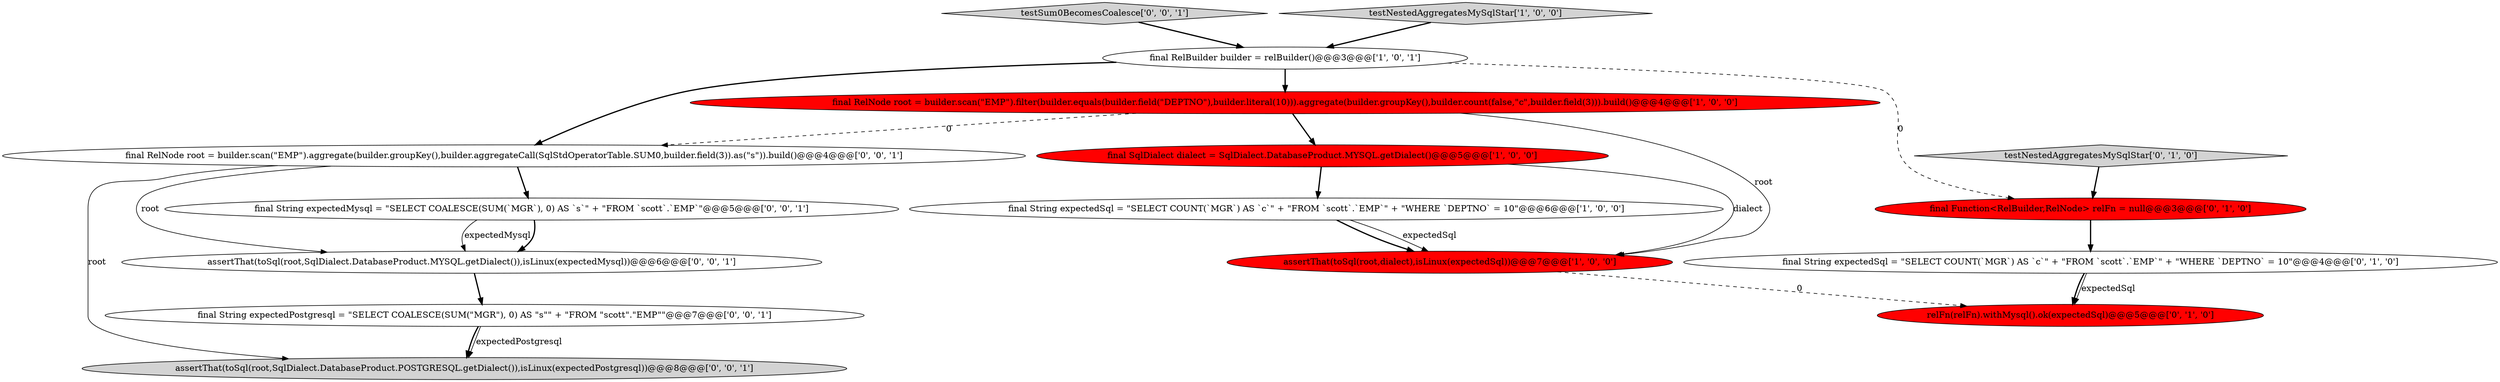 digraph {
14 [style = filled, label = "testSum0BecomesCoalesce['0', '0', '1']", fillcolor = lightgray, shape = diamond image = "AAA0AAABBB3BBB"];
0 [style = filled, label = "final SqlDialect dialect = SqlDialect.DatabaseProduct.MYSQL.getDialect()@@@5@@@['1', '0', '0']", fillcolor = red, shape = ellipse image = "AAA1AAABBB1BBB"];
3 [style = filled, label = "final String expectedSql = \"SELECT COUNT(`MGR`) AS `c`\" + \"FROM `scott`.`EMP`\" + \"WHERE `DEPTNO` = 10\"@@@6@@@['1', '0', '0']", fillcolor = white, shape = ellipse image = "AAA0AAABBB1BBB"];
1 [style = filled, label = "final RelNode root = builder.scan(\"EMP\").filter(builder.equals(builder.field(\"DEPTNO\"),builder.literal(10))).aggregate(builder.groupKey(),builder.count(false,\"c\",builder.field(3))).build()@@@4@@@['1', '0', '0']", fillcolor = red, shape = ellipse image = "AAA1AAABBB1BBB"];
13 [style = filled, label = "final RelNode root = builder.scan(\"EMP\").aggregate(builder.groupKey(),builder.aggregateCall(SqlStdOperatorTable.SUM0,builder.field(3)).as(\"s\")).build()@@@4@@@['0', '0', '1']", fillcolor = white, shape = ellipse image = "AAA0AAABBB3BBB"];
4 [style = filled, label = "assertThat(toSql(root,dialect),isLinux(expectedSql))@@@7@@@['1', '0', '0']", fillcolor = red, shape = ellipse image = "AAA1AAABBB1BBB"];
7 [style = filled, label = "final String expectedSql = \"SELECT COUNT(`MGR`) AS `c`\" + \"FROM `scott`.`EMP`\" + \"WHERE `DEPTNO` = 10\"@@@4@@@['0', '1', '0']", fillcolor = white, shape = ellipse image = "AAA0AAABBB2BBB"];
9 [style = filled, label = "relFn(relFn).withMysql().ok(expectedSql)@@@5@@@['0', '1', '0']", fillcolor = red, shape = ellipse image = "AAA1AAABBB2BBB"];
6 [style = filled, label = "final Function<RelBuilder,RelNode> relFn = null@@@3@@@['0', '1', '0']", fillcolor = red, shape = ellipse image = "AAA1AAABBB2BBB"];
10 [style = filled, label = "assertThat(toSql(root,SqlDialect.DatabaseProduct.POSTGRESQL.getDialect()),isLinux(expectedPostgresql))@@@8@@@['0', '0', '1']", fillcolor = lightgray, shape = ellipse image = "AAA0AAABBB3BBB"];
12 [style = filled, label = "final String expectedMysql = \"SELECT COALESCE(SUM(`MGR`), 0) AS `s`\" + \"FROM `scott`.`EMP`\"@@@5@@@['0', '0', '1']", fillcolor = white, shape = ellipse image = "AAA0AAABBB3BBB"];
2 [style = filled, label = "testNestedAggregatesMySqlStar['1', '0', '0']", fillcolor = lightgray, shape = diamond image = "AAA0AAABBB1BBB"];
8 [style = filled, label = "testNestedAggregatesMySqlStar['0', '1', '0']", fillcolor = lightgray, shape = diamond image = "AAA0AAABBB2BBB"];
15 [style = filled, label = "assertThat(toSql(root,SqlDialect.DatabaseProduct.MYSQL.getDialect()),isLinux(expectedMysql))@@@6@@@['0', '0', '1']", fillcolor = white, shape = ellipse image = "AAA0AAABBB3BBB"];
11 [style = filled, label = "final String expectedPostgresql = \"SELECT COALESCE(SUM(\"MGR\"), 0) AS \"s\"\" + \"FROM \"scott\".\"EMP\"\"@@@7@@@['0', '0', '1']", fillcolor = white, shape = ellipse image = "AAA0AAABBB3BBB"];
5 [style = filled, label = "final RelBuilder builder = relBuilder()@@@3@@@['1', '0', '1']", fillcolor = white, shape = ellipse image = "AAA0AAABBB1BBB"];
0->3 [style = bold, label=""];
3->4 [style = solid, label="expectedSql"];
1->4 [style = solid, label="root"];
11->10 [style = solid, label="expectedPostgresql"];
12->15 [style = solid, label="expectedMysql"];
12->15 [style = bold, label=""];
8->6 [style = bold, label=""];
1->0 [style = bold, label=""];
0->4 [style = solid, label="dialect"];
3->4 [style = bold, label=""];
1->13 [style = dashed, label="0"];
7->9 [style = bold, label=""];
5->1 [style = bold, label=""];
4->9 [style = dashed, label="0"];
13->10 [style = solid, label="root"];
13->12 [style = bold, label=""];
15->11 [style = bold, label=""];
5->6 [style = dashed, label="0"];
11->10 [style = bold, label=""];
13->15 [style = solid, label="root"];
5->13 [style = bold, label=""];
6->7 [style = bold, label=""];
7->9 [style = solid, label="expectedSql"];
2->5 [style = bold, label=""];
14->5 [style = bold, label=""];
}
